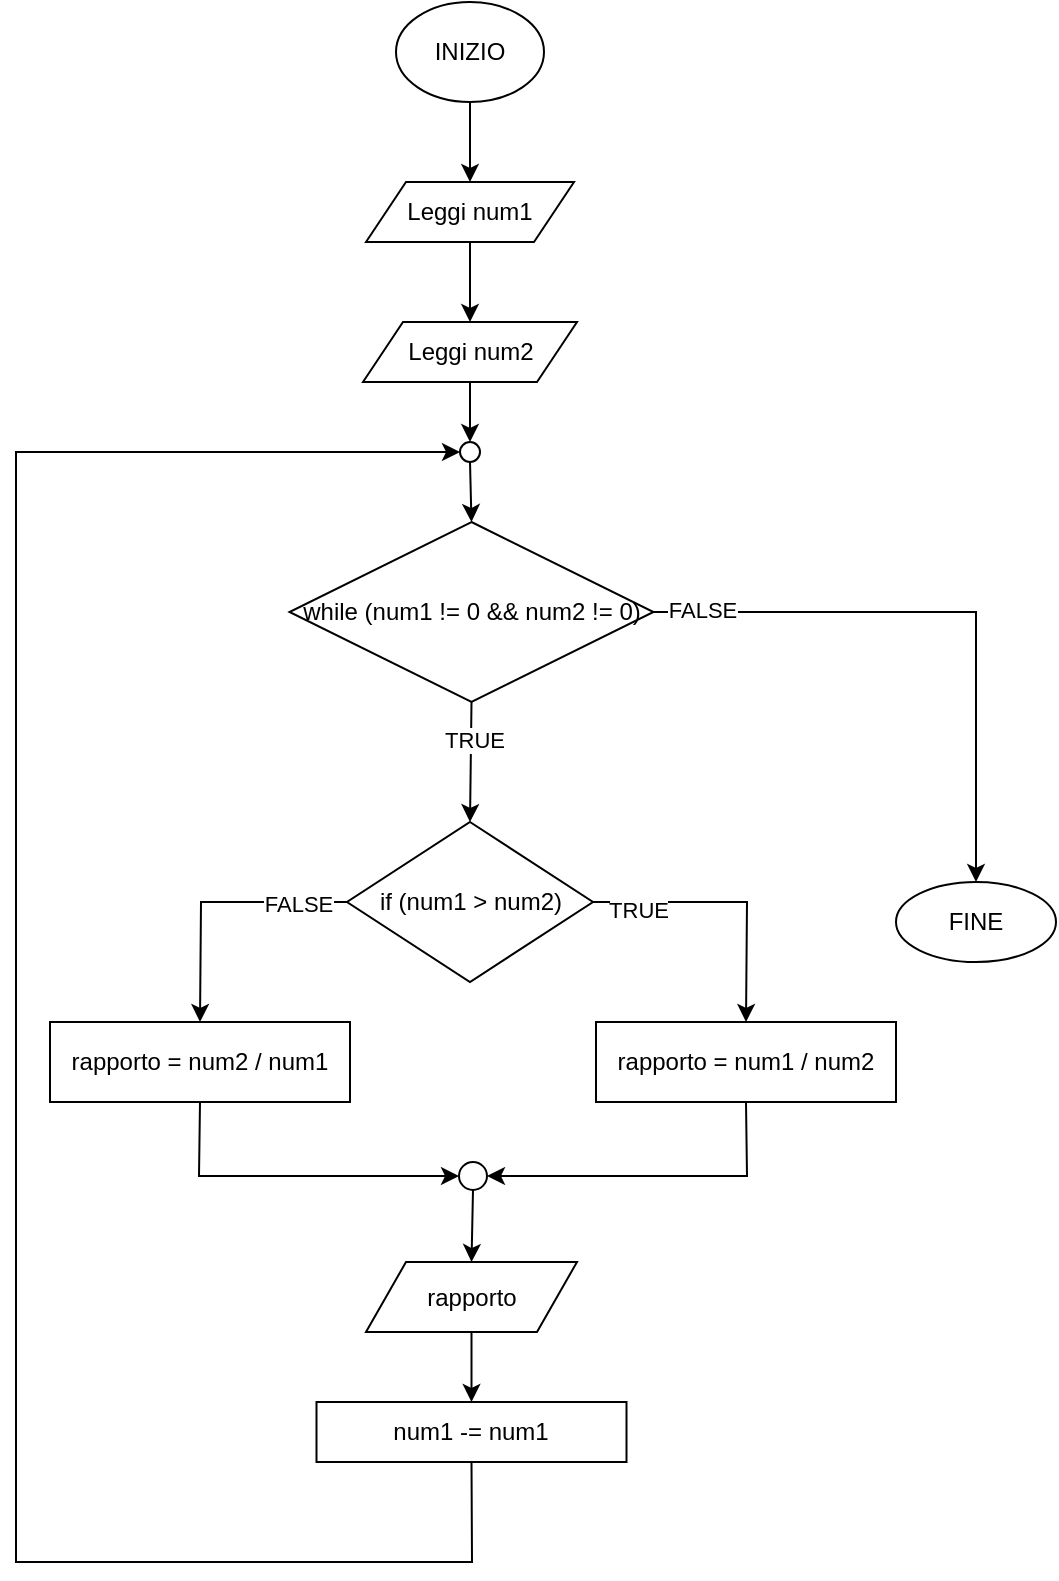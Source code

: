 <mxfile version="21.0.8" type="device"><diagram id="C5RBs43oDa-KdzZeNtuy" name="Page-1"><mxGraphModel dx="1945" dy="873" grid="1" gridSize="10" guides="1" tooltips="1" connect="1" arrows="1" fold="1" page="1" pageScale="1" pageWidth="827" pageHeight="1169" math="0" shadow="0"><root><mxCell id="WIyWlLk6GJQsqaUBKTNV-0"/><mxCell id="WIyWlLk6GJQsqaUBKTNV-1" parent="WIyWlLk6GJQsqaUBKTNV-0"/><mxCell id="-kWN7d9ThQM2LiwWi2fH-0" value="INIZIO" style="ellipse;whiteSpace=wrap;html=1;" vertex="1" parent="WIyWlLk6GJQsqaUBKTNV-1"><mxGeometry x="370" y="70" width="74" height="50" as="geometry"/></mxCell><mxCell id="-kWN7d9ThQM2LiwWi2fH-1" value="" style="endArrow=classic;html=1;rounded=0;exitX=0.5;exitY=1;exitDx=0;exitDy=0;entryX=0.5;entryY=0;entryDx=0;entryDy=0;" edge="1" parent="WIyWlLk6GJQsqaUBKTNV-1" source="-kWN7d9ThQM2LiwWi2fH-0" target="-kWN7d9ThQM2LiwWi2fH-2"><mxGeometry width="50" height="50" relative="1" as="geometry"><mxPoint x="390" y="470" as="sourcePoint"/><mxPoint x="370" y="170" as="targetPoint"/></mxGeometry></mxCell><mxCell id="-kWN7d9ThQM2LiwWi2fH-2" value="Leggi num1" style="shape=parallelogram;perimeter=parallelogramPerimeter;whiteSpace=wrap;html=1;fixedSize=1;" vertex="1" parent="WIyWlLk6GJQsqaUBKTNV-1"><mxGeometry x="355" y="160" width="104" height="30" as="geometry"/></mxCell><mxCell id="-kWN7d9ThQM2LiwWi2fH-3" value="" style="endArrow=classic;html=1;rounded=0;exitX=0.5;exitY=1;exitDx=0;exitDy=0;" edge="1" parent="WIyWlLk6GJQsqaUBKTNV-1" source="-kWN7d9ThQM2LiwWi2fH-2" target="-kWN7d9ThQM2LiwWi2fH-4"><mxGeometry width="50" height="50" relative="1" as="geometry"><mxPoint x="390" y="470" as="sourcePoint"/><mxPoint x="380" y="230" as="targetPoint"/></mxGeometry></mxCell><mxCell id="-kWN7d9ThQM2LiwWi2fH-4" value="Leggi num2" style="shape=parallelogram;perimeter=parallelogramPerimeter;whiteSpace=wrap;html=1;fixedSize=1;" vertex="1" parent="WIyWlLk6GJQsqaUBKTNV-1"><mxGeometry x="353.5" y="230" width="107" height="30" as="geometry"/></mxCell><mxCell id="-kWN7d9ThQM2LiwWi2fH-5" value="" style="endArrow=classic;html=1;rounded=0;exitX=0.5;exitY=1;exitDx=0;exitDy=0;entryX=0.5;entryY=0;entryDx=0;entryDy=0;" edge="1" parent="WIyWlLk6GJQsqaUBKTNV-1" source="-kWN7d9ThQM2LiwWi2fH-4" target="-kWN7d9ThQM2LiwWi2fH-28"><mxGeometry width="50" height="50" relative="1" as="geometry"><mxPoint x="390" y="470" as="sourcePoint"/><mxPoint x="490" y="290" as="targetPoint"/></mxGeometry></mxCell><mxCell id="-kWN7d9ThQM2LiwWi2fH-6" value="if (num1 &amp;gt; num2)" style="rhombus;whiteSpace=wrap;html=1;" vertex="1" parent="WIyWlLk6GJQsqaUBKTNV-1"><mxGeometry x="345.5" y="480" width="123" height="80" as="geometry"/></mxCell><mxCell id="-kWN7d9ThQM2LiwWi2fH-7" value="rapporto = num1 / num2" style="rounded=0;whiteSpace=wrap;html=1;" vertex="1" parent="WIyWlLk6GJQsqaUBKTNV-1"><mxGeometry x="470" y="580" width="150" height="40" as="geometry"/></mxCell><mxCell id="-kWN7d9ThQM2LiwWi2fH-8" value="" style="endArrow=classic;html=1;rounded=0;exitX=1;exitY=0.5;exitDx=0;exitDy=0;entryX=0.5;entryY=0;entryDx=0;entryDy=0;" edge="1" parent="WIyWlLk6GJQsqaUBKTNV-1" source="-kWN7d9ThQM2LiwWi2fH-6" target="-kWN7d9ThQM2LiwWi2fH-7"><mxGeometry width="50" height="50" relative="1" as="geometry"><mxPoint x="391.5" y="640" as="sourcePoint"/><mxPoint x="441.5" y="590" as="targetPoint"/><Array as="points"><mxPoint x="545.5" y="520"/></Array></mxGeometry></mxCell><mxCell id="-kWN7d9ThQM2LiwWi2fH-25" value="TRUE" style="edgeLabel;html=1;align=center;verticalAlign=middle;resizable=0;points=[];" vertex="1" connectable="0" parent="-kWN7d9ThQM2LiwWi2fH-8"><mxGeometry x="-0.675" y="-4" relative="1" as="geometry"><mxPoint as="offset"/></mxGeometry></mxCell><mxCell id="-kWN7d9ThQM2LiwWi2fH-9" value="rapporto = num2 / num1" style="rounded=0;whiteSpace=wrap;html=1;" vertex="1" parent="WIyWlLk6GJQsqaUBKTNV-1"><mxGeometry x="197" y="580" width="150" height="40" as="geometry"/></mxCell><mxCell id="-kWN7d9ThQM2LiwWi2fH-10" value="" style="endArrow=classic;html=1;rounded=0;exitX=0;exitY=0.5;exitDx=0;exitDy=0;entryX=0.5;entryY=0;entryDx=0;entryDy=0;" edge="1" parent="WIyWlLk6GJQsqaUBKTNV-1" source="-kWN7d9ThQM2LiwWi2fH-6" target="-kWN7d9ThQM2LiwWi2fH-9"><mxGeometry width="50" height="50" relative="1" as="geometry"><mxPoint x="391.5" y="630" as="sourcePoint"/><mxPoint x="441.5" y="580" as="targetPoint"/><Array as="points"><mxPoint x="272.5" y="520"/></Array></mxGeometry></mxCell><mxCell id="-kWN7d9ThQM2LiwWi2fH-26" value="FALSE" style="edgeLabel;html=1;align=center;verticalAlign=middle;resizable=0;points=[];" vertex="1" connectable="0" parent="-kWN7d9ThQM2LiwWi2fH-10"><mxGeometry x="-0.628" y="1" relative="1" as="geometry"><mxPoint as="offset"/></mxGeometry></mxCell><mxCell id="-kWN7d9ThQM2LiwWi2fH-11" value="" style="endArrow=classic;html=1;rounded=0;exitX=0.5;exitY=1;exitDx=0;exitDy=0;entryX=0;entryY=0.5;entryDx=0;entryDy=0;" edge="1" parent="WIyWlLk6GJQsqaUBKTNV-1" source="-kWN7d9ThQM2LiwWi2fH-9" target="-kWN7d9ThQM2LiwWi2fH-12"><mxGeometry width="50" height="50" relative="1" as="geometry"><mxPoint x="391.5" y="630" as="sourcePoint"/><mxPoint x="321.5" y="670" as="targetPoint"/><Array as="points"><mxPoint x="271.5" y="657"/></Array></mxGeometry></mxCell><mxCell id="-kWN7d9ThQM2LiwWi2fH-12" value="" style="ellipse;whiteSpace=wrap;html=1;aspect=fixed;" vertex="1" parent="WIyWlLk6GJQsqaUBKTNV-1"><mxGeometry x="401.5" y="650" width="14" height="14" as="geometry"/></mxCell><mxCell id="-kWN7d9ThQM2LiwWi2fH-13" value="" style="endArrow=classic;html=1;rounded=0;exitX=0.5;exitY=1;exitDx=0;exitDy=0;entryX=1;entryY=0.5;entryDx=0;entryDy=0;" edge="1" parent="WIyWlLk6GJQsqaUBKTNV-1" source="-kWN7d9ThQM2LiwWi2fH-7" target="-kWN7d9ThQM2LiwWi2fH-12"><mxGeometry width="50" height="50" relative="1" as="geometry"><mxPoint x="391.5" y="630" as="sourcePoint"/><mxPoint x="441.5" y="580" as="targetPoint"/><Array as="points"><mxPoint x="545.5" y="657"/></Array></mxGeometry></mxCell><mxCell id="-kWN7d9ThQM2LiwWi2fH-14" value="" style="endArrow=classic;html=1;rounded=0;exitX=0.5;exitY=1;exitDx=0;exitDy=0;entryX=0.5;entryY=0;entryDx=0;entryDy=0;" edge="1" parent="WIyWlLk6GJQsqaUBKTNV-1" source="-kWN7d9ThQM2LiwWi2fH-12" target="-kWN7d9ThQM2LiwWi2fH-15"><mxGeometry width="50" height="50" relative="1" as="geometry"><mxPoint x="391.5" y="630" as="sourcePoint"/><mxPoint x="408.5" y="710" as="targetPoint"/></mxGeometry></mxCell><mxCell id="-kWN7d9ThQM2LiwWi2fH-15" value="rapporto" style="shape=parallelogram;perimeter=parallelogramPerimeter;whiteSpace=wrap;html=1;fixedSize=1;" vertex="1" parent="WIyWlLk6GJQsqaUBKTNV-1"><mxGeometry x="355" y="700" width="105.5" height="35" as="geometry"/></mxCell><mxCell id="-kWN7d9ThQM2LiwWi2fH-16" value="while (num1 != 0 &amp;amp;&amp;amp; num2 != 0)" style="rhombus;whiteSpace=wrap;html=1;" vertex="1" parent="WIyWlLk6GJQsqaUBKTNV-1"><mxGeometry x="316.75" y="330" width="182" height="90" as="geometry"/></mxCell><mxCell id="-kWN7d9ThQM2LiwWi2fH-17" value="" style="endArrow=classic;html=1;rounded=0;exitX=1;exitY=0.5;exitDx=0;exitDy=0;" edge="1" parent="WIyWlLk6GJQsqaUBKTNV-1" source="-kWN7d9ThQM2LiwWi2fH-16" target="-kWN7d9ThQM2LiwWi2fH-19"><mxGeometry width="50" height="50" relative="1" as="geometry"><mxPoint x="390" y="560" as="sourcePoint"/><mxPoint x="490" y="840" as="targetPoint"/><Array as="points"><mxPoint x="660" y="375"/><mxPoint x="660" y="470"/></Array></mxGeometry></mxCell><mxCell id="-kWN7d9ThQM2LiwWi2fH-27" value="FALSE" style="edgeLabel;html=1;align=center;verticalAlign=middle;resizable=0;points=[];" vertex="1" connectable="0" parent="-kWN7d9ThQM2LiwWi2fH-17"><mxGeometry x="-0.837" y="1" relative="1" as="geometry"><mxPoint as="offset"/></mxGeometry></mxCell><mxCell id="-kWN7d9ThQM2LiwWi2fH-19" value="FINE" style="ellipse;whiteSpace=wrap;html=1;" vertex="1" parent="WIyWlLk6GJQsqaUBKTNV-1"><mxGeometry x="620" y="510" width="80" height="40" as="geometry"/></mxCell><mxCell id="-kWN7d9ThQM2LiwWi2fH-22" value="num1 -= num1" style="rounded=0;whiteSpace=wrap;html=1;" vertex="1" parent="WIyWlLk6GJQsqaUBKTNV-1"><mxGeometry x="330.25" y="770" width="155" height="30" as="geometry"/></mxCell><mxCell id="-kWN7d9ThQM2LiwWi2fH-23" value="" style="endArrow=classic;html=1;rounded=0;exitX=0.5;exitY=1;exitDx=0;exitDy=0;entryX=0.5;entryY=0;entryDx=0;entryDy=0;" edge="1" parent="WIyWlLk6GJQsqaUBKTNV-1" source="-kWN7d9ThQM2LiwWi2fH-15" target="-kWN7d9ThQM2LiwWi2fH-22"><mxGeometry width="50" height="50" relative="1" as="geometry"><mxPoint x="640" y="710" as="sourcePoint"/><mxPoint x="690" y="660" as="targetPoint"/></mxGeometry></mxCell><mxCell id="-kWN7d9ThQM2LiwWi2fH-24" value="" style="endArrow=classic;html=1;rounded=0;exitX=0.5;exitY=1;exitDx=0;exitDy=0;entryX=0;entryY=0.5;entryDx=0;entryDy=0;" edge="1" parent="WIyWlLk6GJQsqaUBKTNV-1" source="-kWN7d9ThQM2LiwWi2fH-22" target="-kWN7d9ThQM2LiwWi2fH-28"><mxGeometry width="50" height="50" relative="1" as="geometry"><mxPoint x="640" y="710" as="sourcePoint"/><mxPoint x="150" y="850" as="targetPoint"/><Array as="points"><mxPoint x="408" y="850"/><mxPoint x="180" y="850"/><mxPoint x="180" y="295"/></Array></mxGeometry></mxCell><mxCell id="-kWN7d9ThQM2LiwWi2fH-28" value="" style="ellipse;whiteSpace=wrap;html=1;aspect=fixed;" vertex="1" parent="WIyWlLk6GJQsqaUBKTNV-1"><mxGeometry x="402" y="290" width="10" height="10" as="geometry"/></mxCell><mxCell id="-kWN7d9ThQM2LiwWi2fH-29" value="" style="endArrow=classic;html=1;rounded=0;exitX=0.5;exitY=1;exitDx=0;exitDy=0;entryX=0.5;entryY=0;entryDx=0;entryDy=0;" edge="1" parent="WIyWlLk6GJQsqaUBKTNV-1" source="-kWN7d9ThQM2LiwWi2fH-28" target="-kWN7d9ThQM2LiwWi2fH-16"><mxGeometry width="50" height="50" relative="1" as="geometry"><mxPoint x="700" y="550" as="sourcePoint"/><mxPoint x="750" y="500" as="targetPoint"/></mxGeometry></mxCell><mxCell id="-kWN7d9ThQM2LiwWi2fH-30" value="" style="endArrow=classic;html=1;rounded=0;exitX=0.5;exitY=1;exitDx=0;exitDy=0;entryX=0.5;entryY=0;entryDx=0;entryDy=0;" edge="1" parent="WIyWlLk6GJQsqaUBKTNV-1" source="-kWN7d9ThQM2LiwWi2fH-16" target="-kWN7d9ThQM2LiwWi2fH-6"><mxGeometry width="50" height="50" relative="1" as="geometry"><mxPoint x="700" y="550" as="sourcePoint"/><mxPoint x="750" y="500" as="targetPoint"/></mxGeometry></mxCell><mxCell id="-kWN7d9ThQM2LiwWi2fH-31" value="TRUE" style="edgeLabel;html=1;align=center;verticalAlign=middle;resizable=0;points=[];" vertex="1" connectable="0" parent="-kWN7d9ThQM2LiwWi2fH-30"><mxGeometry x="-0.385" y="1" relative="1" as="geometry"><mxPoint as="offset"/></mxGeometry></mxCell></root></mxGraphModel></diagram></mxfile>
